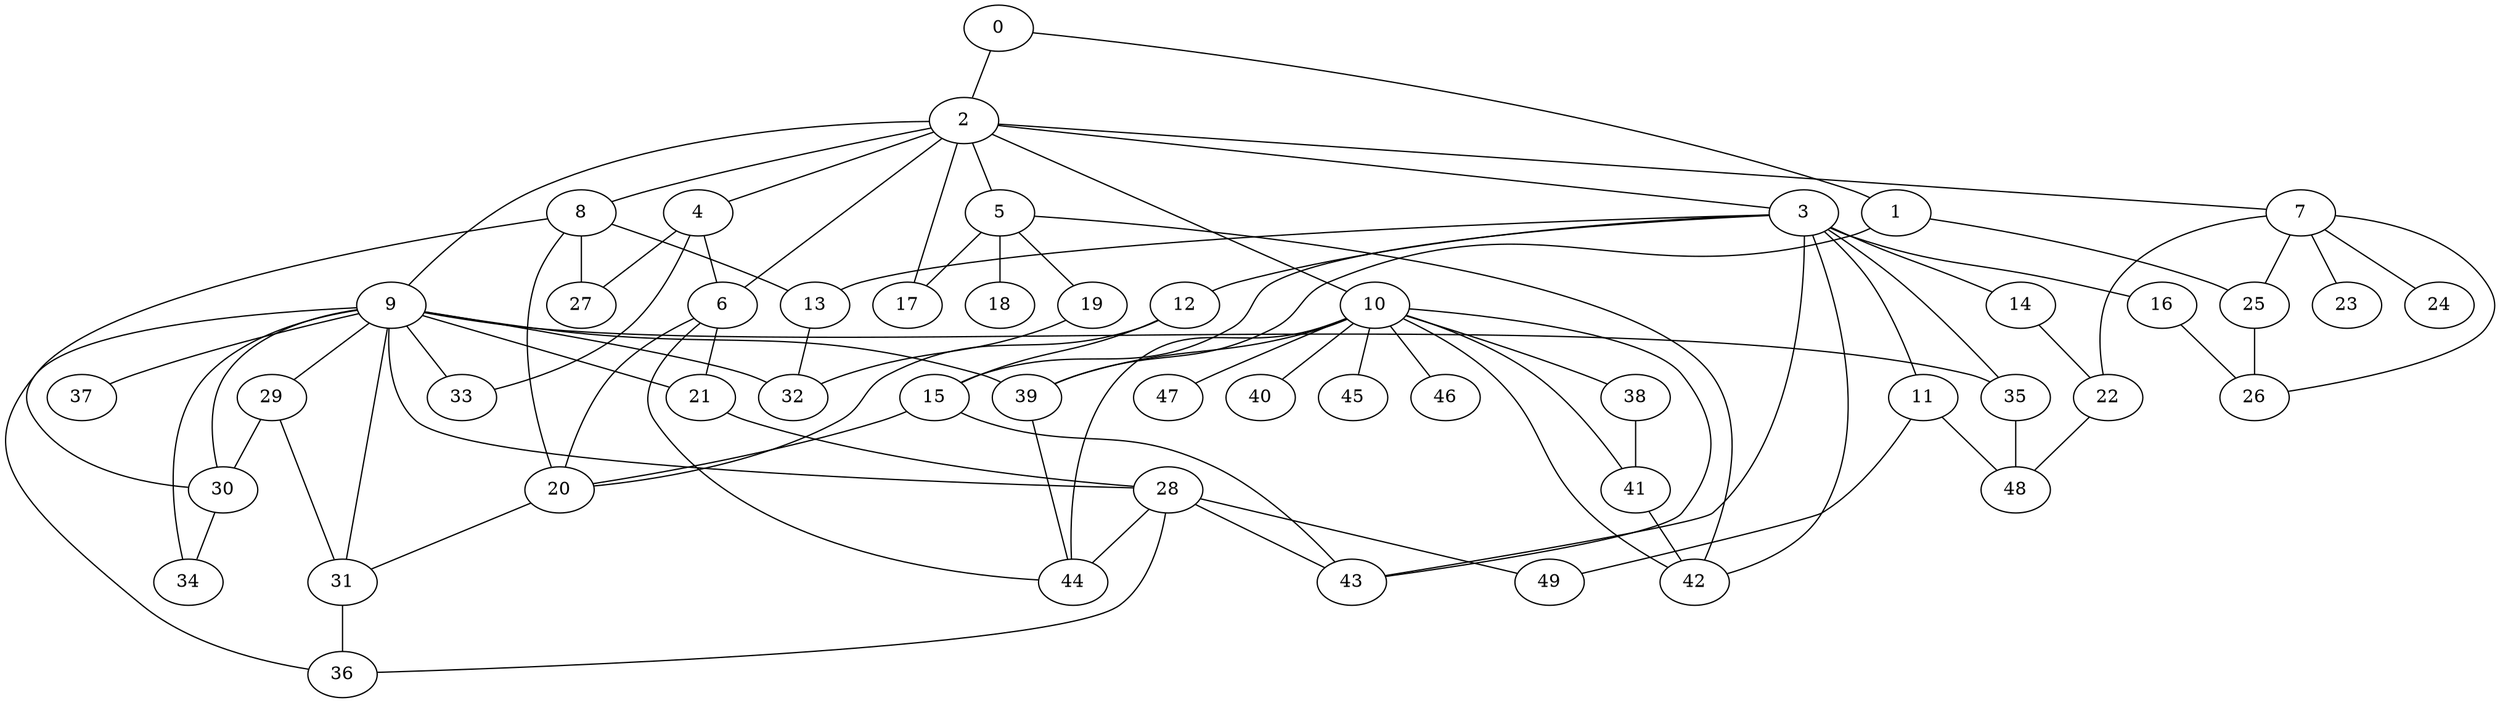 
graph graphname {
    0 -- 1
0 -- 2
1 -- 25
1 -- 39
2 -- 3
2 -- 4
2 -- 5
2 -- 6
2 -- 7
2 -- 8
2 -- 9
2 -- 10
2 -- 17
3 -- 11
3 -- 12
3 -- 13
3 -- 14
3 -- 15
3 -- 16
3 -- 35
3 -- 42
3 -- 43
4 -- 27
4 -- 33
4 -- 6
5 -- 17
5 -- 19
5 -- 18
5 -- 42
6 -- 20
6 -- 21
6 -- 44
7 -- 22
7 -- 23
7 -- 24
7 -- 25
7 -- 26
8 -- 27
8 -- 13
8 -- 20
8 -- 30
9 -- 32
9 -- 33
9 -- 35
9 -- 36
9 -- 37
9 -- 34
9 -- 28
9 -- 29
9 -- 30
9 -- 31
9 -- 21
9 -- 39
10 -- 38
10 -- 39
10 -- 40
10 -- 41
10 -- 42
10 -- 43
10 -- 44
10 -- 45
10 -- 46
10 -- 47
11 -- 48
11 -- 49
12 -- 20
12 -- 15
13 -- 32
14 -- 22
15 -- 20
15 -- 43
16 -- 26
19 -- 32
20 -- 31
21 -- 28
22 -- 48
25 -- 26
28 -- 49
28 -- 43
28 -- 36
28 -- 44
29 -- 31
29 -- 30
30 -- 34
31 -- 36
35 -- 48
38 -- 41
39 -- 44
41 -- 42

}

